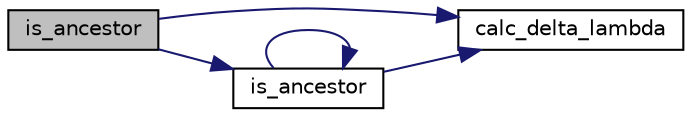 digraph "is_ancestor"
{
  edge [fontname="Helvetica",fontsize="10",labelfontname="Helvetica",labelfontsize="10"];
  node [fontname="Helvetica",fontsize="10",shape=record];
  rankdir="LR";
  Node5712 [label="is_ancestor",height=0.2,width=0.4,color="black", fillcolor="grey75", style="filled", fontcolor="black"];
  Node5712 -> Node5713 [color="midnightblue",fontsize="10",style="solid",fontname="Helvetica"];
  Node5713 [label="calc_delta_lambda",height=0.2,width=0.4,color="black", fillcolor="white", style="filled",URL="$d1/dec/lib_2_d_i_s_c_r_e_t_a_2design_8_c.html#a6d9006e88fa817dbd9f1f0217983ca75"];
  Node5712 -> Node5714 [color="midnightblue",fontsize="10",style="solid",fontname="Helvetica"];
  Node5714 [label="is_ancestor",height=0.2,width=0.4,color="black", fillcolor="white", style="filled",URL="$d1/dec/lib_2_d_i_s_c_r_e_t_a_2design_8_c.html#aa3e7989b3999eb0f31ce47006cb1f3b5"];
  Node5714 -> Node5713 [color="midnightblue",fontsize="10",style="solid",fontname="Helvetica"];
  Node5714 -> Node5714 [color="midnightblue",fontsize="10",style="solid",fontname="Helvetica"];
}
